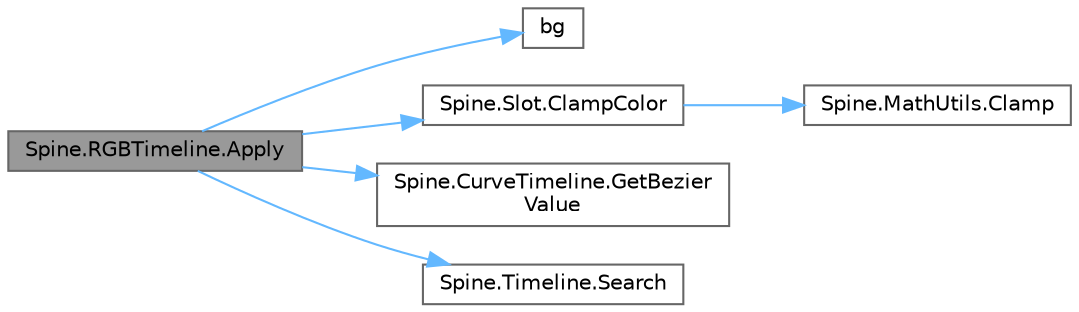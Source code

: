 digraph "Spine.RGBTimeline.Apply"
{
 // LATEX_PDF_SIZE
  bgcolor="transparent";
  edge [fontname=Helvetica,fontsize=10,labelfontname=Helvetica,labelfontsize=10];
  node [fontname=Helvetica,fontsize=10,shape=box,height=0.2,width=0.4];
  rankdir="LR";
  Node1 [id="Node000001",label="Spine.RGBTimeline.Apply",height=0.2,width=0.4,color="gray40", fillcolor="grey60", style="filled", fontcolor="black",tooltip=" "];
  Node1 -> Node2 [id="edge1_Node000001_Node000002",color="steelblue1",style="solid",tooltip=" "];
  Node2 [id="Node000002",label="bg",height=0.2,width=0.4,color="grey40", fillcolor="white", style="filled",URL="$runtime_2spdlog_2include_2spdlog_2fmt_2bundled_2color_8h.html#ae85aa6f7e0b7a5f146778c0c92c70921",tooltip="Creates a text style from the background color."];
  Node1 -> Node3 [id="edge2_Node000001_Node000003",color="steelblue1",style="solid",tooltip=" "];
  Node3 [id="Node000003",label="Spine.Slot.ClampColor",height=0.2,width=0.4,color="grey40", fillcolor="white", style="filled",URL="$class_spine_1_1_slot.html#a8efd3f1001fff56a1ae90484f1425a9e",tooltip=" "];
  Node3 -> Node4 [id="edge3_Node000003_Node000004",color="steelblue1",style="solid",tooltip=" "];
  Node4 [id="Node000004",label="Spine.MathUtils.Clamp",height=0.2,width=0.4,color="grey40", fillcolor="white", style="filled",URL="$class_spine_1_1_math_utils.html#a3b8ef063e95d6adf57582ded0defd8e7",tooltip=" "];
  Node1 -> Node5 [id="edge4_Node000001_Node000005",color="steelblue1",style="solid",tooltip=" "];
  Node5 [id="Node000005",label="Spine.CurveTimeline.GetBezier\lValue",height=0.2,width=0.4,color="grey40", fillcolor="white", style="filled",URL="$class_spine_1_1_curve_timeline.html#af5d5dc239e695c4ad4bb33396cb03d38",tooltip="Returns the Bezier interpolated value for the specified time."];
  Node1 -> Node6 [id="edge5_Node000001_Node000006",color="steelblue1",style="solid",tooltip=" "];
  Node6 [id="Node000006",label="Spine.Timeline.Search",height=0.2,width=0.4,color="grey40", fillcolor="white", style="filled",URL="$class_spine_1_1_timeline.html#a6f52e90749b66f8f4b84f0c34b2fe085",tooltip="Search using a stride of 1."];
}
